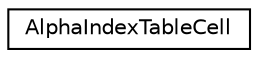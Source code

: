 digraph "类继承关系图"
{
 // INTERACTIVE_SVG=YES
 // LATEX_PDF_SIZE
  edge [fontname="Helvetica",fontsize="10",labelfontname="Helvetica",labelfontsize="10"];
  node [fontname="Helvetica",fontsize="10",shape=record];
  rankdir="LR";
  Node0 [label="AlphaIndexTableCell",height=0.2,width=0.4,color="black", fillcolor="white", style="filled",URL="$de/d3e/class_alpha_index_table_cell.html",tooltip="Class representing a cell in the alphabetical class index."];
}
